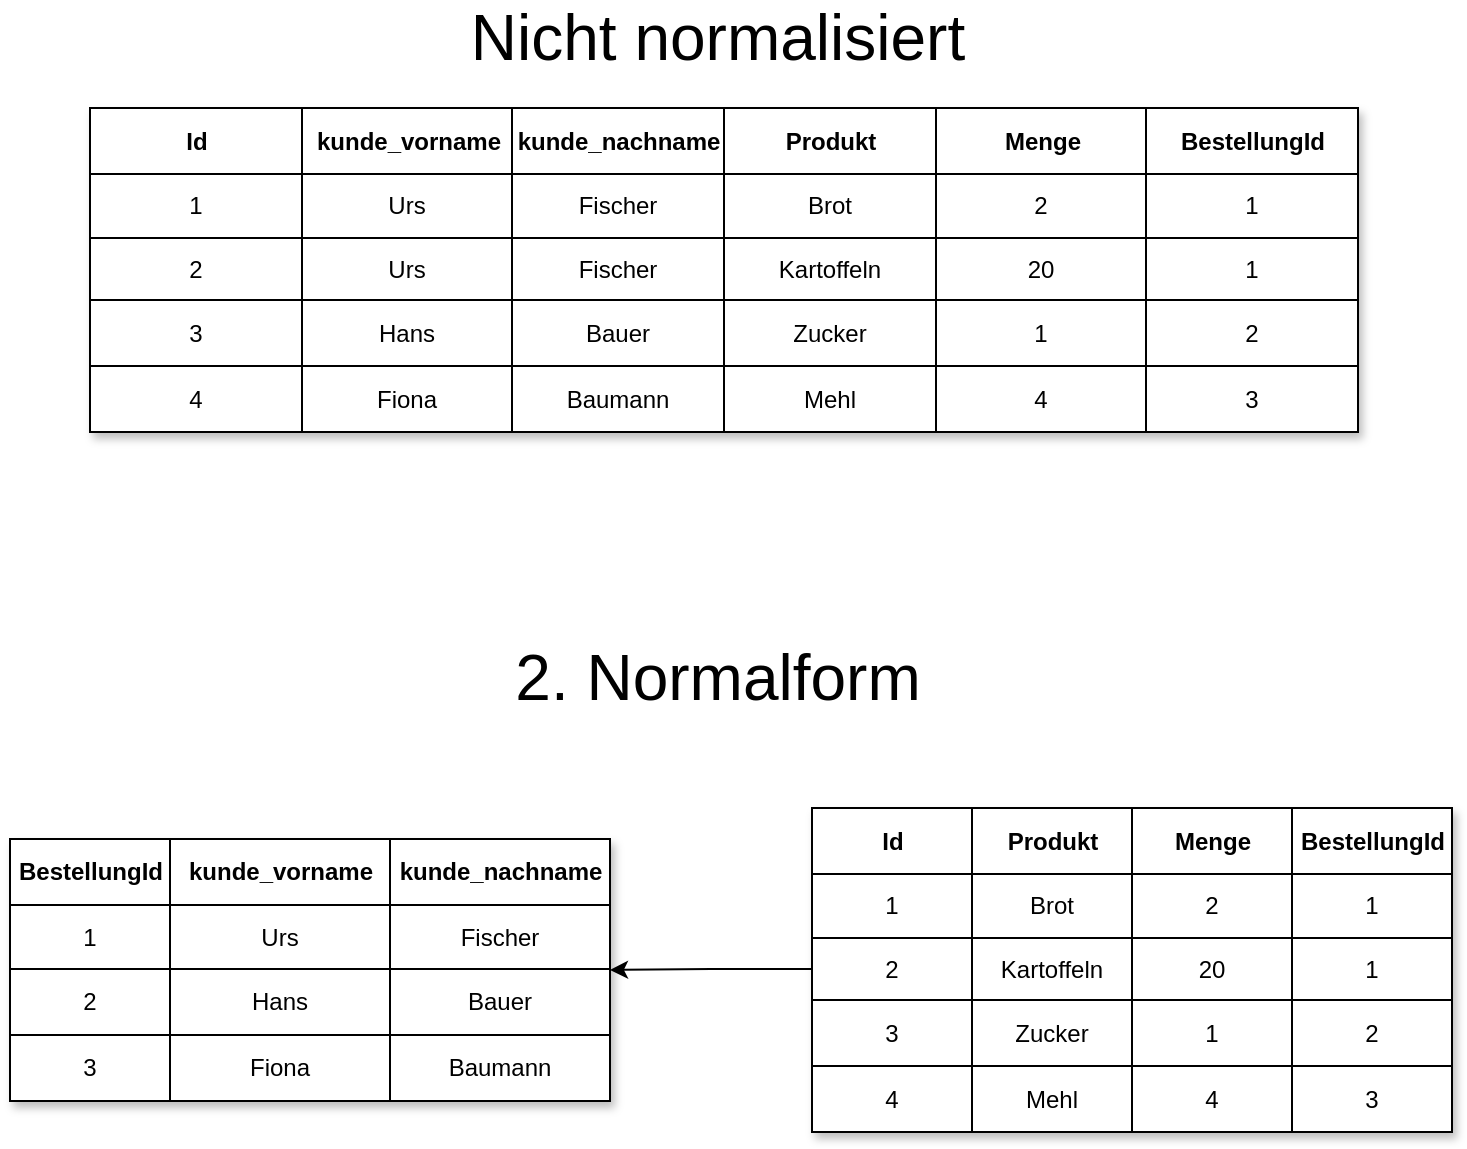 <mxfile version="21.2.8" type="device">
  <diagram name="Seite-1" id="DSawJjzu74tWMthsMxXB">
    <mxGraphModel dx="2074" dy="1205" grid="1" gridSize="10" guides="1" tooltips="1" connect="1" arrows="1" fold="1" page="1" pageScale="1" pageWidth="827" pageHeight="1169" math="0" shadow="0">
      <root>
        <mxCell id="0" />
        <mxCell id="1" parent="0" />
        <mxCell id="hiUX_G01EqW2R9xDFXbt-42" value="&lt;span style=&quot;font-size: 32px;&quot;&gt;Nicht normalisiert&lt;/span&gt;" style="text;html=1;strokeColor=none;fillColor=none;align=center;verticalAlign=middle;whiteSpace=wrap;rounded=0;" parent="1" vertex="1">
          <mxGeometry x="284" y="130" width="260" height="30" as="geometry" />
        </mxCell>
        <mxCell id="hiUX_G01EqW2R9xDFXbt-84" value="&lt;span style=&quot;font-size: 32px;&quot;&gt;2. Normalform&lt;/span&gt;" style="text;html=1;strokeColor=none;fillColor=none;align=center;verticalAlign=middle;whiteSpace=wrap;rounded=0;" parent="1" vertex="1">
          <mxGeometry x="284" y="450" width="260" height="30" as="geometry" />
        </mxCell>
        <mxCell id="PKqOW2f3gfQ_NmZGwTlO-1" value="Assets" style="childLayout=tableLayout;recursiveResize=0;shadow=1;" parent="1" vertex="1">
          <mxGeometry x="100" y="180" width="634" height="162" as="geometry" />
        </mxCell>
        <mxCell id="PKqOW2f3gfQ_NmZGwTlO-2" style="shape=tableRow;horizontal=0;startSize=0;swimlaneHead=0;swimlaneBody=0;top=0;left=0;bottom=0;right=0;dropTarget=0;collapsible=0;recursiveResize=0;expand=0;fontStyle=0;" parent="PKqOW2f3gfQ_NmZGwTlO-1" vertex="1">
          <mxGeometry width="634" height="33" as="geometry" />
        </mxCell>
        <mxCell id="PKqOW2f3gfQ_NmZGwTlO-3" value="Id" style="connectable=0;recursiveResize=0;align=center;fontStyle=1;html=1;" parent="PKqOW2f3gfQ_NmZGwTlO-2" vertex="1">
          <mxGeometry width="106" height="33" as="geometry">
            <mxRectangle width="106" height="33" as="alternateBounds" />
          </mxGeometry>
        </mxCell>
        <mxCell id="ysS1OqdKgFlGfOOzNWnm-95" value="kunde_vorname" style="connectable=0;recursiveResize=0;align=center;fontStyle=1;html=1;" vertex="1" parent="PKqOW2f3gfQ_NmZGwTlO-2">
          <mxGeometry x="106" width="105" height="33" as="geometry">
            <mxRectangle width="105" height="33" as="alternateBounds" />
          </mxGeometry>
        </mxCell>
        <mxCell id="ysS1OqdKgFlGfOOzNWnm-90" value="kunde_nachname" style="connectable=0;recursiveResize=0;align=center;fontStyle=1;html=1;" vertex="1" parent="PKqOW2f3gfQ_NmZGwTlO-2">
          <mxGeometry x="211" width="106" height="33" as="geometry">
            <mxRectangle width="106" height="33" as="alternateBounds" />
          </mxGeometry>
        </mxCell>
        <mxCell id="ysS1OqdKgFlGfOOzNWnm-6" value="Produkt" style="connectable=0;recursiveResize=0;align=center;fontStyle=1;html=1;" vertex="1" parent="PKqOW2f3gfQ_NmZGwTlO-2">
          <mxGeometry x="317" width="106" height="33" as="geometry">
            <mxRectangle width="106" height="33" as="alternateBounds" />
          </mxGeometry>
        </mxCell>
        <mxCell id="ysS1OqdKgFlGfOOzNWnm-11" value="Menge" style="connectable=0;recursiveResize=0;align=center;fontStyle=1;html=1;" vertex="1" parent="PKqOW2f3gfQ_NmZGwTlO-2">
          <mxGeometry x="423" width="105" height="33" as="geometry">
            <mxRectangle width="105" height="33" as="alternateBounds" />
          </mxGeometry>
        </mxCell>
        <mxCell id="ysS1OqdKgFlGfOOzNWnm-16" value="BestellungId" style="connectable=0;recursiveResize=0;align=center;fontStyle=1;html=1;" vertex="1" parent="PKqOW2f3gfQ_NmZGwTlO-2">
          <mxGeometry x="528" width="106" height="33" as="geometry">
            <mxRectangle width="106" height="33" as="alternateBounds" />
          </mxGeometry>
        </mxCell>
        <mxCell id="PKqOW2f3gfQ_NmZGwTlO-10" value="" style="shape=tableRow;horizontal=0;startSize=0;swimlaneHead=0;swimlaneBody=0;top=0;left=0;bottom=0;right=0;dropTarget=0;collapsible=0;recursiveResize=0;expand=0;fontStyle=0;" parent="PKqOW2f3gfQ_NmZGwTlO-1" vertex="1">
          <mxGeometry y="33" width="634" height="32" as="geometry" />
        </mxCell>
        <mxCell id="PKqOW2f3gfQ_NmZGwTlO-11" value="1" style="connectable=0;recursiveResize=0;align=center;whiteSpace=wrap;html=1;" parent="PKqOW2f3gfQ_NmZGwTlO-10" vertex="1">
          <mxGeometry width="106" height="32" as="geometry">
            <mxRectangle width="106" height="32" as="alternateBounds" />
          </mxGeometry>
        </mxCell>
        <mxCell id="ysS1OqdKgFlGfOOzNWnm-96" value="Urs" style="connectable=0;recursiveResize=0;align=center;whiteSpace=wrap;html=1;" vertex="1" parent="PKqOW2f3gfQ_NmZGwTlO-10">
          <mxGeometry x="106" width="105" height="32" as="geometry">
            <mxRectangle width="105" height="32" as="alternateBounds" />
          </mxGeometry>
        </mxCell>
        <mxCell id="ysS1OqdKgFlGfOOzNWnm-91" value="Fischer" style="connectable=0;recursiveResize=0;align=center;whiteSpace=wrap;html=1;" vertex="1" parent="PKqOW2f3gfQ_NmZGwTlO-10">
          <mxGeometry x="211" width="106" height="32" as="geometry">
            <mxRectangle width="106" height="32" as="alternateBounds" />
          </mxGeometry>
        </mxCell>
        <mxCell id="ysS1OqdKgFlGfOOzNWnm-7" value="Brot" style="connectable=0;recursiveResize=0;align=center;whiteSpace=wrap;html=1;" vertex="1" parent="PKqOW2f3gfQ_NmZGwTlO-10">
          <mxGeometry x="317" width="106" height="32" as="geometry">
            <mxRectangle width="106" height="32" as="alternateBounds" />
          </mxGeometry>
        </mxCell>
        <mxCell id="ysS1OqdKgFlGfOOzNWnm-12" value="2" style="connectable=0;recursiveResize=0;align=center;whiteSpace=wrap;html=1;" vertex="1" parent="PKqOW2f3gfQ_NmZGwTlO-10">
          <mxGeometry x="423" width="105" height="32" as="geometry">
            <mxRectangle width="105" height="32" as="alternateBounds" />
          </mxGeometry>
        </mxCell>
        <mxCell id="ysS1OqdKgFlGfOOzNWnm-17" value="1" style="connectable=0;recursiveResize=0;align=center;whiteSpace=wrap;html=1;" vertex="1" parent="PKqOW2f3gfQ_NmZGwTlO-10">
          <mxGeometry x="528" width="106" height="32" as="geometry">
            <mxRectangle width="106" height="32" as="alternateBounds" />
          </mxGeometry>
        </mxCell>
        <mxCell id="PKqOW2f3gfQ_NmZGwTlO-18" value="" style="shape=tableRow;horizontal=0;startSize=0;swimlaneHead=0;swimlaneBody=0;top=0;left=0;bottom=0;right=0;dropTarget=0;collapsible=0;recursiveResize=0;expand=0;fontStyle=1;" parent="PKqOW2f3gfQ_NmZGwTlO-1" vertex="1">
          <mxGeometry y="65" width="634" height="31" as="geometry" />
        </mxCell>
        <mxCell id="PKqOW2f3gfQ_NmZGwTlO-19" value="2" style="connectable=0;recursiveResize=0;whiteSpace=wrap;html=1;" parent="PKqOW2f3gfQ_NmZGwTlO-18" vertex="1">
          <mxGeometry width="106" height="31" as="geometry">
            <mxRectangle width="106" height="31" as="alternateBounds" />
          </mxGeometry>
        </mxCell>
        <mxCell id="ysS1OqdKgFlGfOOzNWnm-97" value="Urs" style="connectable=0;recursiveResize=0;whiteSpace=wrap;html=1;" vertex="1" parent="PKqOW2f3gfQ_NmZGwTlO-18">
          <mxGeometry x="106" width="105" height="31" as="geometry">
            <mxRectangle width="105" height="31" as="alternateBounds" />
          </mxGeometry>
        </mxCell>
        <mxCell id="ysS1OqdKgFlGfOOzNWnm-92" value="Fischer" style="connectable=0;recursiveResize=0;whiteSpace=wrap;html=1;" vertex="1" parent="PKqOW2f3gfQ_NmZGwTlO-18">
          <mxGeometry x="211" width="106" height="31" as="geometry">
            <mxRectangle width="106" height="31" as="alternateBounds" />
          </mxGeometry>
        </mxCell>
        <mxCell id="ysS1OqdKgFlGfOOzNWnm-8" value="Kartoffeln" style="connectable=0;recursiveResize=0;whiteSpace=wrap;html=1;" vertex="1" parent="PKqOW2f3gfQ_NmZGwTlO-18">
          <mxGeometry x="317" width="106" height="31" as="geometry">
            <mxRectangle width="106" height="31" as="alternateBounds" />
          </mxGeometry>
        </mxCell>
        <mxCell id="ysS1OqdKgFlGfOOzNWnm-13" value="20" style="connectable=0;recursiveResize=0;whiteSpace=wrap;html=1;" vertex="1" parent="PKqOW2f3gfQ_NmZGwTlO-18">
          <mxGeometry x="423" width="105" height="31" as="geometry">
            <mxRectangle width="105" height="31" as="alternateBounds" />
          </mxGeometry>
        </mxCell>
        <mxCell id="ysS1OqdKgFlGfOOzNWnm-18" value="1" style="connectable=0;recursiveResize=0;whiteSpace=wrap;html=1;" vertex="1" parent="PKqOW2f3gfQ_NmZGwTlO-18">
          <mxGeometry x="528" width="106" height="31" as="geometry">
            <mxRectangle width="106" height="31" as="alternateBounds" />
          </mxGeometry>
        </mxCell>
        <mxCell id="PKqOW2f3gfQ_NmZGwTlO-26" value="" style="shape=tableRow;horizontal=0;startSize=0;swimlaneHead=0;swimlaneBody=0;top=0;left=0;bottom=0;right=0;dropTarget=0;collapsible=0;recursiveResize=0;expand=0;fontStyle=0;" parent="PKqOW2f3gfQ_NmZGwTlO-1" vertex="1">
          <mxGeometry y="96" width="634" height="33" as="geometry" />
        </mxCell>
        <mxCell id="PKqOW2f3gfQ_NmZGwTlO-27" value="3" style="connectable=0;recursiveResize=0;fontStyle=0;align=center;whiteSpace=wrap;html=1;" parent="PKqOW2f3gfQ_NmZGwTlO-26" vertex="1">
          <mxGeometry width="106" height="33" as="geometry">
            <mxRectangle width="106" height="33" as="alternateBounds" />
          </mxGeometry>
        </mxCell>
        <mxCell id="ysS1OqdKgFlGfOOzNWnm-98" value="Hans" style="connectable=0;recursiveResize=0;fontStyle=0;align=center;whiteSpace=wrap;html=1;" vertex="1" parent="PKqOW2f3gfQ_NmZGwTlO-26">
          <mxGeometry x="106" width="105" height="33" as="geometry">
            <mxRectangle width="105" height="33" as="alternateBounds" />
          </mxGeometry>
        </mxCell>
        <mxCell id="ysS1OqdKgFlGfOOzNWnm-93" value="Bauer" style="connectable=0;recursiveResize=0;fontStyle=0;align=center;whiteSpace=wrap;html=1;" vertex="1" parent="PKqOW2f3gfQ_NmZGwTlO-26">
          <mxGeometry x="211" width="106" height="33" as="geometry">
            <mxRectangle width="106" height="33" as="alternateBounds" />
          </mxGeometry>
        </mxCell>
        <mxCell id="ysS1OqdKgFlGfOOzNWnm-9" value="Zucker" style="connectable=0;recursiveResize=0;fontStyle=0;align=center;whiteSpace=wrap;html=1;" vertex="1" parent="PKqOW2f3gfQ_NmZGwTlO-26">
          <mxGeometry x="317" width="106" height="33" as="geometry">
            <mxRectangle width="106" height="33" as="alternateBounds" />
          </mxGeometry>
        </mxCell>
        <mxCell id="ysS1OqdKgFlGfOOzNWnm-14" value="1" style="connectable=0;recursiveResize=0;fontStyle=0;align=center;whiteSpace=wrap;html=1;" vertex="1" parent="PKqOW2f3gfQ_NmZGwTlO-26">
          <mxGeometry x="423" width="105" height="33" as="geometry">
            <mxRectangle width="105" height="33" as="alternateBounds" />
          </mxGeometry>
        </mxCell>
        <mxCell id="ysS1OqdKgFlGfOOzNWnm-19" value="2" style="connectable=0;recursiveResize=0;fontStyle=0;align=center;whiteSpace=wrap;html=1;" vertex="1" parent="PKqOW2f3gfQ_NmZGwTlO-26">
          <mxGeometry x="528" width="106" height="33" as="geometry">
            <mxRectangle width="106" height="33" as="alternateBounds" />
          </mxGeometry>
        </mxCell>
        <mxCell id="PKqOW2f3gfQ_NmZGwTlO-34" style="shape=tableRow;horizontal=0;startSize=0;swimlaneHead=0;swimlaneBody=0;top=0;left=0;bottom=0;right=0;dropTarget=0;collapsible=0;recursiveResize=0;expand=0;fontStyle=0;" parent="PKqOW2f3gfQ_NmZGwTlO-1" vertex="1">
          <mxGeometry y="129" width="634" height="33" as="geometry" />
        </mxCell>
        <mxCell id="PKqOW2f3gfQ_NmZGwTlO-35" value="4" style="connectable=0;recursiveResize=0;fontStyle=0;align=center;whiteSpace=wrap;html=1;" parent="PKqOW2f3gfQ_NmZGwTlO-34" vertex="1">
          <mxGeometry width="106" height="33" as="geometry">
            <mxRectangle width="106" height="33" as="alternateBounds" />
          </mxGeometry>
        </mxCell>
        <mxCell id="ysS1OqdKgFlGfOOzNWnm-99" value="Fiona" style="connectable=0;recursiveResize=0;fontStyle=0;align=center;whiteSpace=wrap;html=1;" vertex="1" parent="PKqOW2f3gfQ_NmZGwTlO-34">
          <mxGeometry x="106" width="105" height="33" as="geometry">
            <mxRectangle width="105" height="33" as="alternateBounds" />
          </mxGeometry>
        </mxCell>
        <mxCell id="ysS1OqdKgFlGfOOzNWnm-94" value="Baumann" style="connectable=0;recursiveResize=0;fontStyle=0;align=center;whiteSpace=wrap;html=1;" vertex="1" parent="PKqOW2f3gfQ_NmZGwTlO-34">
          <mxGeometry x="211" width="106" height="33" as="geometry">
            <mxRectangle width="106" height="33" as="alternateBounds" />
          </mxGeometry>
        </mxCell>
        <mxCell id="ysS1OqdKgFlGfOOzNWnm-10" value="Mehl" style="connectable=0;recursiveResize=0;fontStyle=0;align=center;whiteSpace=wrap;html=1;" vertex="1" parent="PKqOW2f3gfQ_NmZGwTlO-34">
          <mxGeometry x="317" width="106" height="33" as="geometry">
            <mxRectangle width="106" height="33" as="alternateBounds" />
          </mxGeometry>
        </mxCell>
        <mxCell id="ysS1OqdKgFlGfOOzNWnm-15" value="4" style="connectable=0;recursiveResize=0;fontStyle=0;align=center;whiteSpace=wrap;html=1;" vertex="1" parent="PKqOW2f3gfQ_NmZGwTlO-34">
          <mxGeometry x="423" width="105" height="33" as="geometry">
            <mxRectangle width="105" height="33" as="alternateBounds" />
          </mxGeometry>
        </mxCell>
        <mxCell id="ysS1OqdKgFlGfOOzNWnm-20" value="3" style="connectable=0;recursiveResize=0;fontStyle=0;align=center;whiteSpace=wrap;html=1;" vertex="1" parent="PKqOW2f3gfQ_NmZGwTlO-34">
          <mxGeometry x="528" width="106" height="33" as="geometry">
            <mxRectangle width="106" height="33" as="alternateBounds" />
          </mxGeometry>
        </mxCell>
        <mxCell id="ysS1OqdKgFlGfOOzNWnm-21" value="Assets" style="childLayout=tableLayout;recursiveResize=0;shadow=1;" vertex="1" parent="1">
          <mxGeometry x="60" y="545.5" width="300" height="131" as="geometry" />
        </mxCell>
        <mxCell id="ysS1OqdKgFlGfOOzNWnm-22" style="shape=tableRow;horizontal=0;startSize=0;swimlaneHead=0;swimlaneBody=0;top=0;left=0;bottom=0;right=0;dropTarget=0;collapsible=0;recursiveResize=0;expand=0;fontStyle=0;" vertex="1" parent="ysS1OqdKgFlGfOOzNWnm-21">
          <mxGeometry width="300" height="33" as="geometry" />
        </mxCell>
        <mxCell id="ysS1OqdKgFlGfOOzNWnm-26" value="BestellungId" style="connectable=0;recursiveResize=0;align=center;fontStyle=1;html=1;" vertex="1" parent="ysS1OqdKgFlGfOOzNWnm-22">
          <mxGeometry width="80" height="33" as="geometry">
            <mxRectangle width="80" height="33" as="alternateBounds" />
          </mxGeometry>
        </mxCell>
        <mxCell id="ysS1OqdKgFlGfOOzNWnm-104" value="kunde_vorname" style="connectable=0;recursiveResize=0;align=center;fontStyle=1;html=1;" vertex="1" parent="ysS1OqdKgFlGfOOzNWnm-22">
          <mxGeometry x="80" width="110" height="33" as="geometry">
            <mxRectangle width="110" height="33" as="alternateBounds" />
          </mxGeometry>
        </mxCell>
        <mxCell id="ysS1OqdKgFlGfOOzNWnm-100" value="kunde_nachname" style="connectable=0;recursiveResize=0;align=center;fontStyle=1;html=1;" vertex="1" parent="ysS1OqdKgFlGfOOzNWnm-22">
          <mxGeometry x="190" width="110" height="33" as="geometry">
            <mxRectangle width="110" height="33" as="alternateBounds" />
          </mxGeometry>
        </mxCell>
        <mxCell id="ysS1OqdKgFlGfOOzNWnm-27" value="" style="shape=tableRow;horizontal=0;startSize=0;swimlaneHead=0;swimlaneBody=0;top=0;left=0;bottom=0;right=0;dropTarget=0;collapsible=0;recursiveResize=0;expand=0;fontStyle=0;" vertex="1" parent="ysS1OqdKgFlGfOOzNWnm-21">
          <mxGeometry y="33" width="300" height="32" as="geometry" />
        </mxCell>
        <mxCell id="ysS1OqdKgFlGfOOzNWnm-31" value="1" style="connectable=0;recursiveResize=0;align=center;whiteSpace=wrap;html=1;" vertex="1" parent="ysS1OqdKgFlGfOOzNWnm-27">
          <mxGeometry width="80" height="32" as="geometry">
            <mxRectangle width="80" height="32" as="alternateBounds" />
          </mxGeometry>
        </mxCell>
        <mxCell id="ysS1OqdKgFlGfOOzNWnm-105" value="Urs" style="connectable=0;recursiveResize=0;align=center;whiteSpace=wrap;html=1;" vertex="1" parent="ysS1OqdKgFlGfOOzNWnm-27">
          <mxGeometry x="80" width="110" height="32" as="geometry">
            <mxRectangle width="110" height="32" as="alternateBounds" />
          </mxGeometry>
        </mxCell>
        <mxCell id="ysS1OqdKgFlGfOOzNWnm-101" value="Fischer" style="connectable=0;recursiveResize=0;align=center;whiteSpace=wrap;html=1;" vertex="1" parent="ysS1OqdKgFlGfOOzNWnm-27">
          <mxGeometry x="190" width="110" height="32" as="geometry">
            <mxRectangle width="110" height="32" as="alternateBounds" />
          </mxGeometry>
        </mxCell>
        <mxCell id="ysS1OqdKgFlGfOOzNWnm-37" value="" style="shape=tableRow;horizontal=0;startSize=0;swimlaneHead=0;swimlaneBody=0;top=0;left=0;bottom=0;right=0;dropTarget=0;collapsible=0;recursiveResize=0;expand=0;fontStyle=0;" vertex="1" parent="ysS1OqdKgFlGfOOzNWnm-21">
          <mxGeometry y="65" width="300" height="33" as="geometry" />
        </mxCell>
        <mxCell id="ysS1OqdKgFlGfOOzNWnm-41" value="2" style="connectable=0;recursiveResize=0;fontStyle=0;align=center;whiteSpace=wrap;html=1;" vertex="1" parent="ysS1OqdKgFlGfOOzNWnm-37">
          <mxGeometry width="80" height="33" as="geometry">
            <mxRectangle width="80" height="33" as="alternateBounds" />
          </mxGeometry>
        </mxCell>
        <mxCell id="ysS1OqdKgFlGfOOzNWnm-106" value="Hans" style="connectable=0;recursiveResize=0;fontStyle=0;align=center;whiteSpace=wrap;html=1;" vertex="1" parent="ysS1OqdKgFlGfOOzNWnm-37">
          <mxGeometry x="80" width="110" height="33" as="geometry">
            <mxRectangle width="110" height="33" as="alternateBounds" />
          </mxGeometry>
        </mxCell>
        <mxCell id="ysS1OqdKgFlGfOOzNWnm-102" value="Bauer" style="connectable=0;recursiveResize=0;fontStyle=0;align=center;whiteSpace=wrap;html=1;" vertex="1" parent="ysS1OqdKgFlGfOOzNWnm-37">
          <mxGeometry x="190" width="110" height="33" as="geometry">
            <mxRectangle width="110" height="33" as="alternateBounds" />
          </mxGeometry>
        </mxCell>
        <mxCell id="ysS1OqdKgFlGfOOzNWnm-42" style="shape=tableRow;horizontal=0;startSize=0;swimlaneHead=0;swimlaneBody=0;top=0;left=0;bottom=0;right=0;dropTarget=0;collapsible=0;recursiveResize=0;expand=0;fontStyle=0;" vertex="1" parent="ysS1OqdKgFlGfOOzNWnm-21">
          <mxGeometry y="98" width="300" height="33" as="geometry" />
        </mxCell>
        <mxCell id="ysS1OqdKgFlGfOOzNWnm-46" value="3" style="connectable=0;recursiveResize=0;fontStyle=0;align=center;whiteSpace=wrap;html=1;" vertex="1" parent="ysS1OqdKgFlGfOOzNWnm-42">
          <mxGeometry width="80" height="33" as="geometry">
            <mxRectangle width="80" height="33" as="alternateBounds" />
          </mxGeometry>
        </mxCell>
        <mxCell id="ysS1OqdKgFlGfOOzNWnm-107" value="Fiona" style="connectable=0;recursiveResize=0;fontStyle=0;align=center;whiteSpace=wrap;html=1;" vertex="1" parent="ysS1OqdKgFlGfOOzNWnm-42">
          <mxGeometry x="80" width="110" height="33" as="geometry">
            <mxRectangle width="110" height="33" as="alternateBounds" />
          </mxGeometry>
        </mxCell>
        <mxCell id="ysS1OqdKgFlGfOOzNWnm-103" value="Baumann" style="connectable=0;recursiveResize=0;fontStyle=0;align=center;whiteSpace=wrap;html=1;" vertex="1" parent="ysS1OqdKgFlGfOOzNWnm-42">
          <mxGeometry x="190" width="110" height="33" as="geometry">
            <mxRectangle width="110" height="33" as="alternateBounds" />
          </mxGeometry>
        </mxCell>
        <mxCell id="ysS1OqdKgFlGfOOzNWnm-47" value="Assets" style="childLayout=tableLayout;recursiveResize=0;shadow=1;" vertex="1" parent="1">
          <mxGeometry x="461" y="530" width="320" height="162" as="geometry" />
        </mxCell>
        <mxCell id="ysS1OqdKgFlGfOOzNWnm-48" style="shape=tableRow;horizontal=0;startSize=0;swimlaneHead=0;swimlaneBody=0;top=0;left=0;bottom=0;right=0;dropTarget=0;collapsible=0;recursiveResize=0;expand=0;fontStyle=0;" vertex="1" parent="ysS1OqdKgFlGfOOzNWnm-47">
          <mxGeometry width="320" height="33" as="geometry" />
        </mxCell>
        <mxCell id="ysS1OqdKgFlGfOOzNWnm-49" value="Id" style="connectable=0;recursiveResize=0;align=center;fontStyle=1;html=1;" vertex="1" parent="ysS1OqdKgFlGfOOzNWnm-48">
          <mxGeometry width="80" height="33" as="geometry">
            <mxRectangle width="80" height="33" as="alternateBounds" />
          </mxGeometry>
        </mxCell>
        <mxCell id="ysS1OqdKgFlGfOOzNWnm-50" value="Produkt" style="connectable=0;recursiveResize=0;align=center;fontStyle=1;html=1;" vertex="1" parent="ysS1OqdKgFlGfOOzNWnm-48">
          <mxGeometry x="80" width="80" height="33" as="geometry">
            <mxRectangle width="80" height="33" as="alternateBounds" />
          </mxGeometry>
        </mxCell>
        <mxCell id="ysS1OqdKgFlGfOOzNWnm-51" value="Menge" style="connectable=0;recursiveResize=0;align=center;fontStyle=1;html=1;" vertex="1" parent="ysS1OqdKgFlGfOOzNWnm-48">
          <mxGeometry x="160" width="80" height="33" as="geometry">
            <mxRectangle width="80" height="33" as="alternateBounds" />
          </mxGeometry>
        </mxCell>
        <mxCell id="ysS1OqdKgFlGfOOzNWnm-52" value="BestellungId" style="connectable=0;recursiveResize=0;align=center;fontStyle=1;html=1;" vertex="1" parent="ysS1OqdKgFlGfOOzNWnm-48">
          <mxGeometry x="240" width="80" height="33" as="geometry">
            <mxRectangle width="80" height="33" as="alternateBounds" />
          </mxGeometry>
        </mxCell>
        <mxCell id="ysS1OqdKgFlGfOOzNWnm-53" value="" style="shape=tableRow;horizontal=0;startSize=0;swimlaneHead=0;swimlaneBody=0;top=0;left=0;bottom=0;right=0;dropTarget=0;collapsible=0;recursiveResize=0;expand=0;fontStyle=0;" vertex="1" parent="ysS1OqdKgFlGfOOzNWnm-47">
          <mxGeometry y="33" width="320" height="32" as="geometry" />
        </mxCell>
        <mxCell id="ysS1OqdKgFlGfOOzNWnm-54" value="1" style="connectable=0;recursiveResize=0;align=center;whiteSpace=wrap;html=1;" vertex="1" parent="ysS1OqdKgFlGfOOzNWnm-53">
          <mxGeometry width="80" height="32" as="geometry">
            <mxRectangle width="80" height="32" as="alternateBounds" />
          </mxGeometry>
        </mxCell>
        <mxCell id="ysS1OqdKgFlGfOOzNWnm-55" value="Brot" style="connectable=0;recursiveResize=0;align=center;whiteSpace=wrap;html=1;" vertex="1" parent="ysS1OqdKgFlGfOOzNWnm-53">
          <mxGeometry x="80" width="80" height="32" as="geometry">
            <mxRectangle width="80" height="32" as="alternateBounds" />
          </mxGeometry>
        </mxCell>
        <mxCell id="ysS1OqdKgFlGfOOzNWnm-56" value="2" style="connectable=0;recursiveResize=0;align=center;whiteSpace=wrap;html=1;" vertex="1" parent="ysS1OqdKgFlGfOOzNWnm-53">
          <mxGeometry x="160" width="80" height="32" as="geometry">
            <mxRectangle width="80" height="32" as="alternateBounds" />
          </mxGeometry>
        </mxCell>
        <mxCell id="ysS1OqdKgFlGfOOzNWnm-57" value="1" style="connectable=0;recursiveResize=0;align=center;whiteSpace=wrap;html=1;" vertex="1" parent="ysS1OqdKgFlGfOOzNWnm-53">
          <mxGeometry x="240" width="80" height="32" as="geometry">
            <mxRectangle width="80" height="32" as="alternateBounds" />
          </mxGeometry>
        </mxCell>
        <mxCell id="ysS1OqdKgFlGfOOzNWnm-58" value="" style="shape=tableRow;horizontal=0;startSize=0;swimlaneHead=0;swimlaneBody=0;top=0;left=0;bottom=0;right=0;dropTarget=0;collapsible=0;recursiveResize=0;expand=0;fontStyle=1;" vertex="1" parent="ysS1OqdKgFlGfOOzNWnm-47">
          <mxGeometry y="65" width="320" height="31" as="geometry" />
        </mxCell>
        <mxCell id="ysS1OqdKgFlGfOOzNWnm-59" value="2" style="connectable=0;recursiveResize=0;whiteSpace=wrap;html=1;" vertex="1" parent="ysS1OqdKgFlGfOOzNWnm-58">
          <mxGeometry width="80" height="31" as="geometry">
            <mxRectangle width="80" height="31" as="alternateBounds" />
          </mxGeometry>
        </mxCell>
        <mxCell id="ysS1OqdKgFlGfOOzNWnm-60" value="Kartoffeln" style="connectable=0;recursiveResize=0;whiteSpace=wrap;html=1;" vertex="1" parent="ysS1OqdKgFlGfOOzNWnm-58">
          <mxGeometry x="80" width="80" height="31" as="geometry">
            <mxRectangle width="80" height="31" as="alternateBounds" />
          </mxGeometry>
        </mxCell>
        <mxCell id="ysS1OqdKgFlGfOOzNWnm-61" value="20" style="connectable=0;recursiveResize=0;whiteSpace=wrap;html=1;" vertex="1" parent="ysS1OqdKgFlGfOOzNWnm-58">
          <mxGeometry x="160" width="80" height="31" as="geometry">
            <mxRectangle width="80" height="31" as="alternateBounds" />
          </mxGeometry>
        </mxCell>
        <mxCell id="ysS1OqdKgFlGfOOzNWnm-62" value="1" style="connectable=0;recursiveResize=0;whiteSpace=wrap;html=1;" vertex="1" parent="ysS1OqdKgFlGfOOzNWnm-58">
          <mxGeometry x="240" width="80" height="31" as="geometry">
            <mxRectangle width="80" height="31" as="alternateBounds" />
          </mxGeometry>
        </mxCell>
        <mxCell id="ysS1OqdKgFlGfOOzNWnm-63" value="" style="shape=tableRow;horizontal=0;startSize=0;swimlaneHead=0;swimlaneBody=0;top=0;left=0;bottom=0;right=0;dropTarget=0;collapsible=0;recursiveResize=0;expand=0;fontStyle=0;" vertex="1" parent="ysS1OqdKgFlGfOOzNWnm-47">
          <mxGeometry y="96" width="320" height="33" as="geometry" />
        </mxCell>
        <mxCell id="ysS1OqdKgFlGfOOzNWnm-64" value="3" style="connectable=0;recursiveResize=0;fontStyle=0;align=center;whiteSpace=wrap;html=1;" vertex="1" parent="ysS1OqdKgFlGfOOzNWnm-63">
          <mxGeometry width="80" height="33" as="geometry">
            <mxRectangle width="80" height="33" as="alternateBounds" />
          </mxGeometry>
        </mxCell>
        <mxCell id="ysS1OqdKgFlGfOOzNWnm-65" value="Zucker" style="connectable=0;recursiveResize=0;fontStyle=0;align=center;whiteSpace=wrap;html=1;" vertex="1" parent="ysS1OqdKgFlGfOOzNWnm-63">
          <mxGeometry x="80" width="80" height="33" as="geometry">
            <mxRectangle width="80" height="33" as="alternateBounds" />
          </mxGeometry>
        </mxCell>
        <mxCell id="ysS1OqdKgFlGfOOzNWnm-66" value="1" style="connectable=0;recursiveResize=0;fontStyle=0;align=center;whiteSpace=wrap;html=1;" vertex="1" parent="ysS1OqdKgFlGfOOzNWnm-63">
          <mxGeometry x="160" width="80" height="33" as="geometry">
            <mxRectangle width="80" height="33" as="alternateBounds" />
          </mxGeometry>
        </mxCell>
        <mxCell id="ysS1OqdKgFlGfOOzNWnm-67" value="2" style="connectable=0;recursiveResize=0;fontStyle=0;align=center;whiteSpace=wrap;html=1;" vertex="1" parent="ysS1OqdKgFlGfOOzNWnm-63">
          <mxGeometry x="240" width="80" height="33" as="geometry">
            <mxRectangle width="80" height="33" as="alternateBounds" />
          </mxGeometry>
        </mxCell>
        <mxCell id="ysS1OqdKgFlGfOOzNWnm-68" style="shape=tableRow;horizontal=0;startSize=0;swimlaneHead=0;swimlaneBody=0;top=0;left=0;bottom=0;right=0;dropTarget=0;collapsible=0;recursiveResize=0;expand=0;fontStyle=0;" vertex="1" parent="ysS1OqdKgFlGfOOzNWnm-47">
          <mxGeometry y="129" width="320" height="33" as="geometry" />
        </mxCell>
        <mxCell id="ysS1OqdKgFlGfOOzNWnm-69" value="4" style="connectable=0;recursiveResize=0;fontStyle=0;align=center;whiteSpace=wrap;html=1;" vertex="1" parent="ysS1OqdKgFlGfOOzNWnm-68">
          <mxGeometry width="80" height="33" as="geometry">
            <mxRectangle width="80" height="33" as="alternateBounds" />
          </mxGeometry>
        </mxCell>
        <mxCell id="ysS1OqdKgFlGfOOzNWnm-70" value="Mehl" style="connectable=0;recursiveResize=0;fontStyle=0;align=center;whiteSpace=wrap;html=1;" vertex="1" parent="ysS1OqdKgFlGfOOzNWnm-68">
          <mxGeometry x="80" width="80" height="33" as="geometry">
            <mxRectangle width="80" height="33" as="alternateBounds" />
          </mxGeometry>
        </mxCell>
        <mxCell id="ysS1OqdKgFlGfOOzNWnm-71" value="4" style="connectable=0;recursiveResize=0;fontStyle=0;align=center;whiteSpace=wrap;html=1;" vertex="1" parent="ysS1OqdKgFlGfOOzNWnm-68">
          <mxGeometry x="160" width="80" height="33" as="geometry">
            <mxRectangle width="80" height="33" as="alternateBounds" />
          </mxGeometry>
        </mxCell>
        <mxCell id="ysS1OqdKgFlGfOOzNWnm-72" value="3" style="connectable=0;recursiveResize=0;fontStyle=0;align=center;whiteSpace=wrap;html=1;" vertex="1" parent="ysS1OqdKgFlGfOOzNWnm-68">
          <mxGeometry x="240" width="80" height="33" as="geometry">
            <mxRectangle width="80" height="33" as="alternateBounds" />
          </mxGeometry>
        </mxCell>
        <mxCell id="ysS1OqdKgFlGfOOzNWnm-78" style="edgeStyle=orthogonalEdgeStyle;rounded=0;orthogonalLoop=1;jettySize=auto;html=1;entryX=0;entryY=0.5;entryDx=0;entryDy=0;" edge="1" parent="1" source="ysS1OqdKgFlGfOOzNWnm-32" target="ysS1OqdKgFlGfOOzNWnm-58">
          <mxGeometry relative="1" as="geometry" />
        </mxCell>
        <mxCell id="ysS1OqdKgFlGfOOzNWnm-79" style="edgeStyle=orthogonalEdgeStyle;rounded=0;orthogonalLoop=1;jettySize=auto;html=1;entryX=1;entryY=0.5;entryDx=0;entryDy=0;" edge="1" parent="1" source="ysS1OqdKgFlGfOOzNWnm-58" target="ysS1OqdKgFlGfOOzNWnm-21">
          <mxGeometry relative="1" as="geometry" />
        </mxCell>
      </root>
    </mxGraphModel>
  </diagram>
</mxfile>

